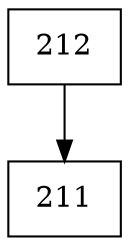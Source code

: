 digraph G {
  node [shape=record];
  node0 [label="{212}"];
  node0 -> node1;
  node1 [label="{211}"];
}
